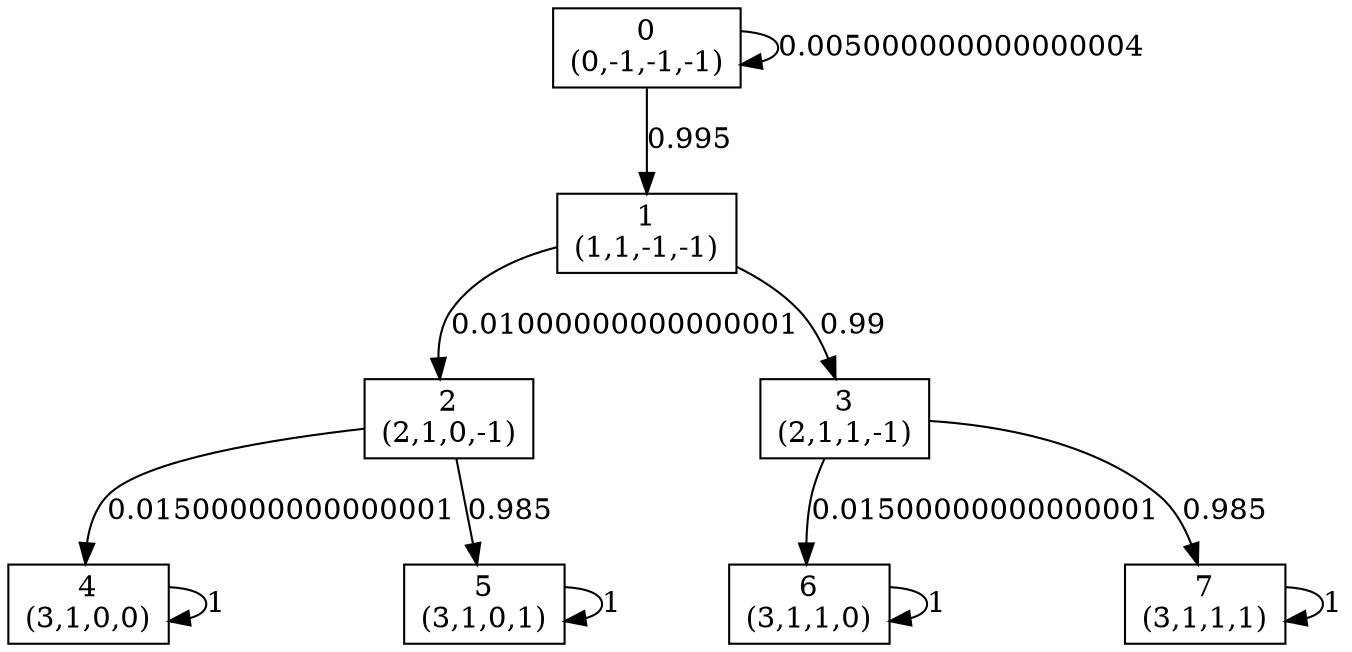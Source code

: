 digraph P {
node [shape=box];
0 -> 0 [ label="0.005000000000000004" ];
0 -> 1 [ label="0.995" ];
1 -> 2 [ label="0.01000000000000001" ];
1 -> 3 [ label="0.99" ];
2 -> 4 [ label="0.01500000000000001" ];
2 -> 5 [ label="0.985" ];
3 -> 6 [ label="0.01500000000000001" ];
3 -> 7 [ label="0.985" ];
4 -> 4 [ label="1" ];
5 -> 5 [ label="1" ];
6 -> 6 [ label="1" ];
7 -> 7 [ label="1" ];
0 [label="0\n(0,-1,-1,-1)"];
1 [label="1\n(1,1,-1,-1)"];
2 [label="2\n(2,1,0,-1)"];
3 [label="3\n(2,1,1,-1)"];
4 [label="4\n(3,1,0,0)"];
5 [label="5\n(3,1,0,1)"];
6 [label="6\n(3,1,1,0)"];
7 [label="7\n(3,1,1,1)"];
}

